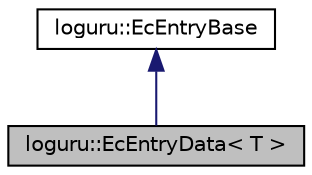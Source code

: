 digraph "loguru::EcEntryData&lt; T &gt;"
{
  edge [fontname="Helvetica",fontsize="10",labelfontname="Helvetica",labelfontsize="10"];
  node [fontname="Helvetica",fontsize="10",shape=record];
  Node0 [label="loguru::EcEntryData\< T \>",height=0.2,width=0.4,color="black", fillcolor="grey75", style="filled", fontcolor="black"];
  Node1 -> Node0 [dir="back",color="midnightblue",fontsize="10",style="solid",fontname="Helvetica"];
  Node1 [label="loguru::EcEntryBase",height=0.2,width=0.4,color="black", fillcolor="white", style="filled",URL="$classloguru_1_1_ec_entry_base.html"];
}
